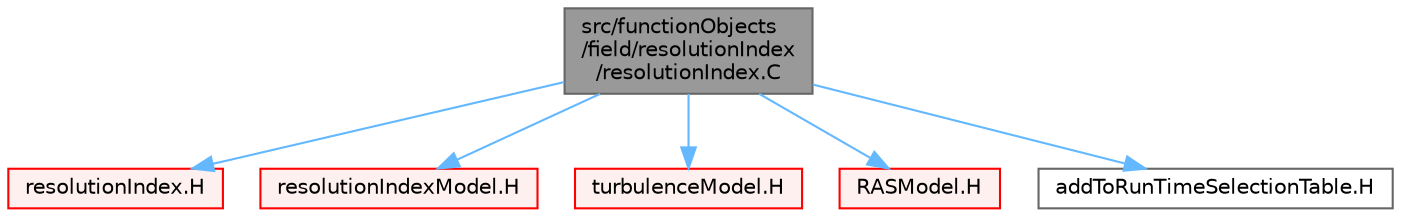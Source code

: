digraph "src/functionObjects/field/resolutionIndex/resolutionIndex.C"
{
 // LATEX_PDF_SIZE
  bgcolor="transparent";
  edge [fontname=Helvetica,fontsize=10,labelfontname=Helvetica,labelfontsize=10];
  node [fontname=Helvetica,fontsize=10,shape=box,height=0.2,width=0.4];
  Node1 [id="Node000001",label="src/functionObjects\l/field/resolutionIndex\l/resolutionIndex.C",height=0.2,width=0.4,color="gray40", fillcolor="grey60", style="filled", fontcolor="black",tooltip=" "];
  Node1 -> Node2 [id="edge1_Node000001_Node000002",color="steelblue1",style="solid",tooltip=" "];
  Node2 [id="Node000002",label="resolutionIndex.H",height=0.2,width=0.4,color="red", fillcolor="#FFF0F0", style="filled",URL="$resolutionIndex_8H.html",tooltip=" "];
  Node1 -> Node253 [id="edge2_Node000001_Node000253",color="steelblue1",style="solid",tooltip=" "];
  Node253 [id="Node000253",label="resolutionIndexModel.H",height=0.2,width=0.4,color="red", fillcolor="#FFF0F0", style="filled",URL="$resolutionIndexModel_8H.html",tooltip=" "];
  Node1 -> Node411 [id="edge3_Node000001_Node000411",color="steelblue1",style="solid",tooltip=" "];
  Node411 [id="Node000411",label="turbulenceModel.H",height=0.2,width=0.4,color="red", fillcolor="#FFF0F0", style="filled",URL="$turbulenceModel_8H.html",tooltip=" "];
  Node1 -> Node419 [id="edge4_Node000001_Node000419",color="steelblue1",style="solid",tooltip=" "];
  Node419 [id="Node000419",label="RASModel.H",height=0.2,width=0.4,color="red", fillcolor="#FFF0F0", style="filled",URL="$RASModel_8H.html",tooltip=" "];
  Node1 -> Node421 [id="edge5_Node000001_Node000421",color="steelblue1",style="solid",tooltip=" "];
  Node421 [id="Node000421",label="addToRunTimeSelectionTable.H",height=0.2,width=0.4,color="grey40", fillcolor="white", style="filled",URL="$addToRunTimeSelectionTable_8H.html",tooltip="Macros for easy insertion into run-time selection tables."];
}
